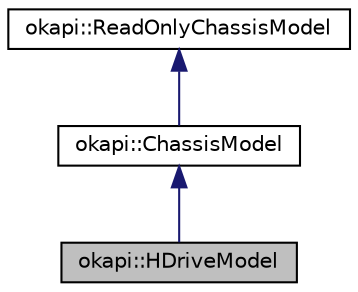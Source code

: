 digraph "okapi::HDriveModel"
{
 // LATEX_PDF_SIZE
  edge [fontname="Helvetica",fontsize="10",labelfontname="Helvetica",labelfontsize="10"];
  node [fontname="Helvetica",fontsize="10",shape=record];
  Node1 [label="okapi::HDriveModel",height=0.2,width=0.4,color="black", fillcolor="grey75", style="filled", fontcolor="black",tooltip=" "];
  Node2 -> Node1 [dir="back",color="midnightblue",fontsize="10",style="solid",fontname="Helvetica"];
  Node2 [label="okapi::ChassisModel",height=0.2,width=0.4,color="black", fillcolor="white", style="filled",URL="$classokapi_1_1ChassisModel.html",tooltip=" "];
  Node3 -> Node2 [dir="back",color="midnightblue",fontsize="10",style="solid",fontname="Helvetica"];
  Node3 [label="okapi::ReadOnlyChassisModel",height=0.2,width=0.4,color="black", fillcolor="white", style="filled",URL="$classokapi_1_1ReadOnlyChassisModel.html",tooltip=" "];
}
